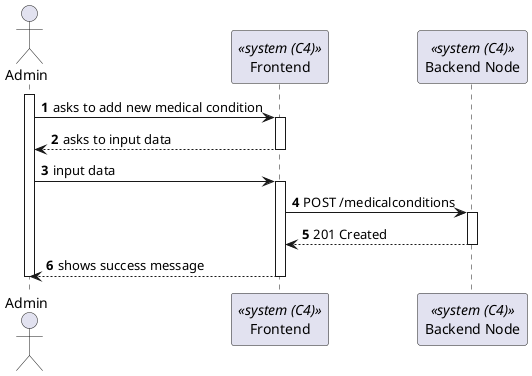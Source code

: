 @startuml process-view
autonumber
actor "Admin" as Admin
participant Frontend as "Frontend" <<system (C4)>>
participant BackendNode as "Backend Node" <<system (C4)>>
activate Admin
    Admin -> Frontend : asks to add new medical condition
    activate Frontend
        Frontend --> Admin : asks to input data
    deactivate Frontend
    Admin -> Frontend : input data
    
    activate Frontend
    
        Frontend-> BackendNode : POST /medicalconditions
        activate BackendNode
            Frontend <-- BackendNode : 201 Created
        deactivate BackendNode
    Frontend --> Admin : shows success message
    
    deactivate Frontend
deactivate Admin
@enduml